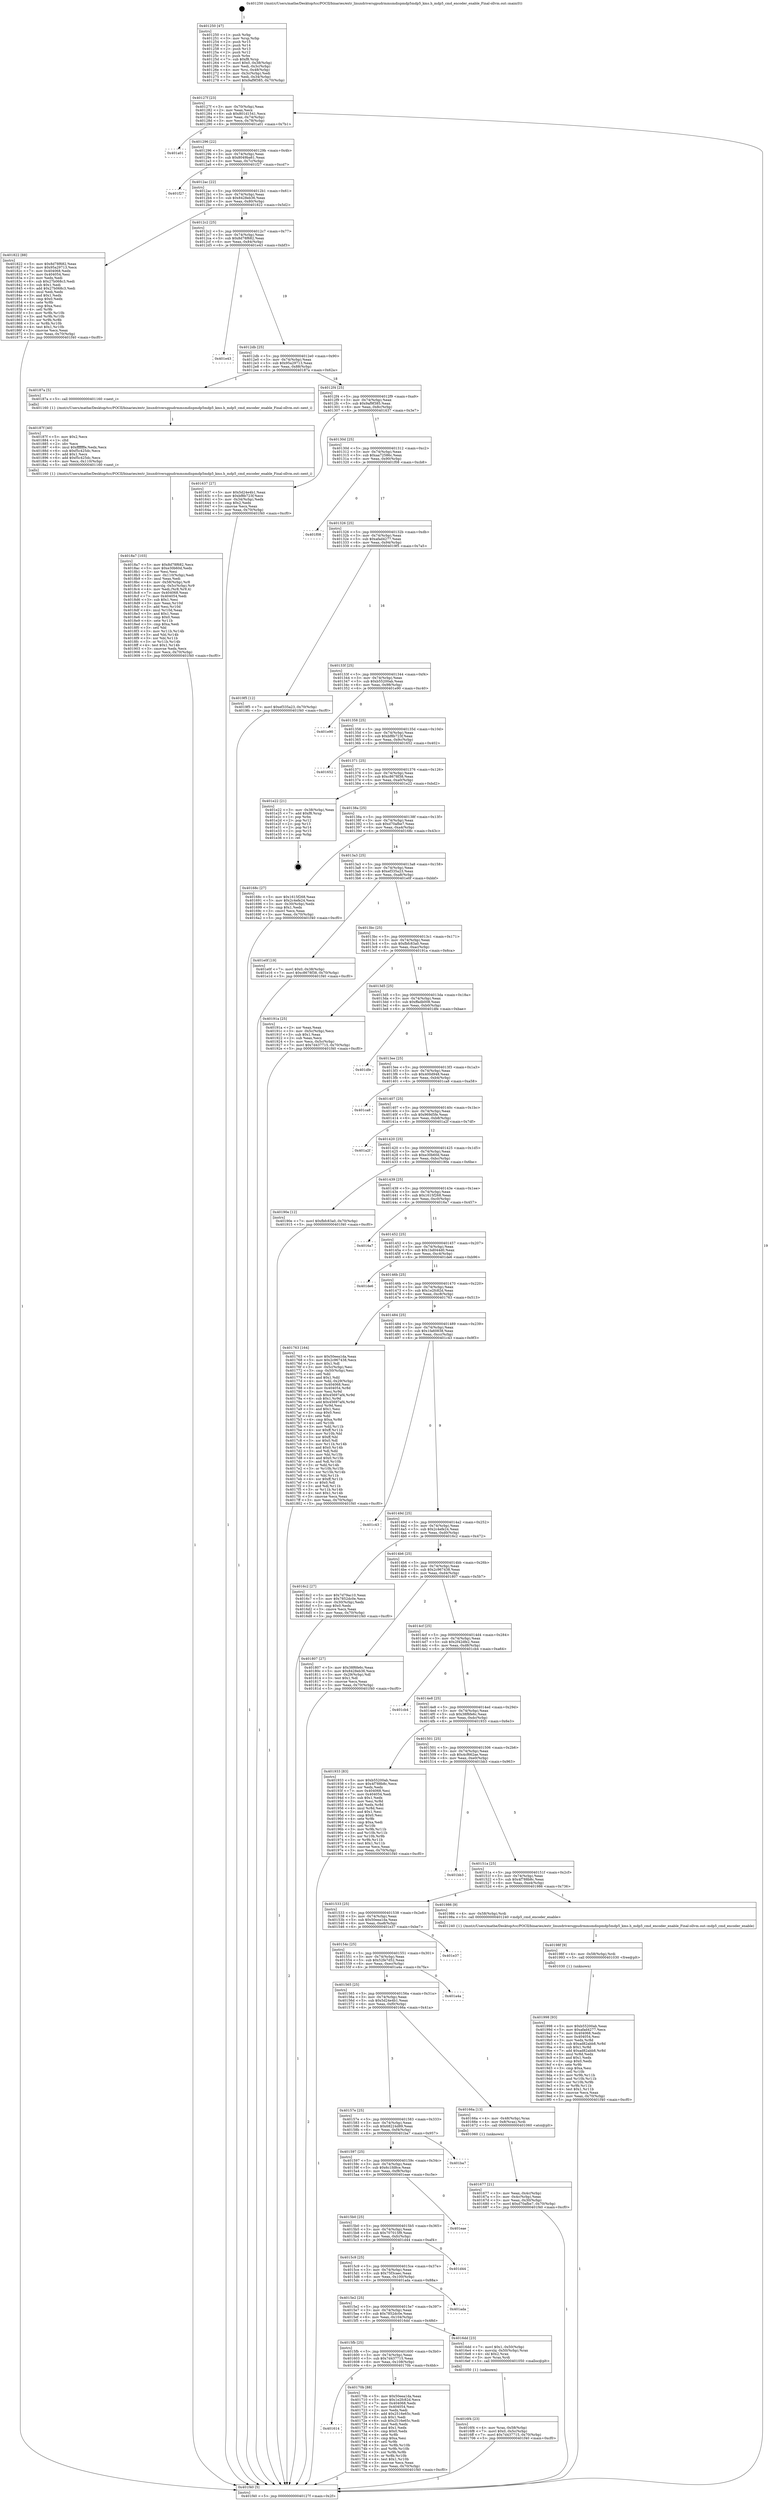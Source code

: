 digraph "0x401250" {
  label = "0x401250 (/mnt/c/Users/mathe/Desktop/tcc/POCII/binaries/extr_linuxdriversgpudrmmsmdispmdp5mdp5_kms.h_mdp5_cmd_encoder_enable_Final-ollvm.out::main(0))"
  labelloc = "t"
  node[shape=record]

  Entry [label="",width=0.3,height=0.3,shape=circle,fillcolor=black,style=filled]
  "0x40127f" [label="{
     0x40127f [23]\l
     | [instrs]\l
     &nbsp;&nbsp;0x40127f \<+3\>: mov -0x70(%rbp),%eax\l
     &nbsp;&nbsp;0x401282 \<+2\>: mov %eax,%ecx\l
     &nbsp;&nbsp;0x401284 \<+6\>: sub $0x801d1541,%ecx\l
     &nbsp;&nbsp;0x40128a \<+3\>: mov %eax,-0x74(%rbp)\l
     &nbsp;&nbsp;0x40128d \<+3\>: mov %ecx,-0x78(%rbp)\l
     &nbsp;&nbsp;0x401290 \<+6\>: je 0000000000401a01 \<main+0x7b1\>\l
  }"]
  "0x401a01" [label="{
     0x401a01\l
  }", style=dashed]
  "0x401296" [label="{
     0x401296 [22]\l
     | [instrs]\l
     &nbsp;&nbsp;0x401296 \<+5\>: jmp 000000000040129b \<main+0x4b\>\l
     &nbsp;&nbsp;0x40129b \<+3\>: mov -0x74(%rbp),%eax\l
     &nbsp;&nbsp;0x40129e \<+5\>: sub $0x8049ba61,%eax\l
     &nbsp;&nbsp;0x4012a3 \<+3\>: mov %eax,-0x7c(%rbp)\l
     &nbsp;&nbsp;0x4012a6 \<+6\>: je 0000000000401f27 \<main+0xcd7\>\l
  }"]
  Exit [label="",width=0.3,height=0.3,shape=circle,fillcolor=black,style=filled,peripheries=2]
  "0x401f27" [label="{
     0x401f27\l
  }", style=dashed]
  "0x4012ac" [label="{
     0x4012ac [22]\l
     | [instrs]\l
     &nbsp;&nbsp;0x4012ac \<+5\>: jmp 00000000004012b1 \<main+0x61\>\l
     &nbsp;&nbsp;0x4012b1 \<+3\>: mov -0x74(%rbp),%eax\l
     &nbsp;&nbsp;0x4012b4 \<+5\>: sub $0x8428eb36,%eax\l
     &nbsp;&nbsp;0x4012b9 \<+3\>: mov %eax,-0x80(%rbp)\l
     &nbsp;&nbsp;0x4012bc \<+6\>: je 0000000000401822 \<main+0x5d2\>\l
  }"]
  "0x401998" [label="{
     0x401998 [93]\l
     | [instrs]\l
     &nbsp;&nbsp;0x401998 \<+5\>: mov $0xb55200ab,%eax\l
     &nbsp;&nbsp;0x40199d \<+5\>: mov $0xafad4277,%ecx\l
     &nbsp;&nbsp;0x4019a2 \<+7\>: mov 0x404068,%edx\l
     &nbsp;&nbsp;0x4019a9 \<+7\>: mov 0x404054,%esi\l
     &nbsp;&nbsp;0x4019b0 \<+3\>: mov %edx,%r8d\l
     &nbsp;&nbsp;0x4019b3 \<+7\>: sub $0xad82abb8,%r8d\l
     &nbsp;&nbsp;0x4019ba \<+4\>: sub $0x1,%r8d\l
     &nbsp;&nbsp;0x4019be \<+7\>: add $0xad82abb8,%r8d\l
     &nbsp;&nbsp;0x4019c5 \<+4\>: imul %r8d,%edx\l
     &nbsp;&nbsp;0x4019c9 \<+3\>: and $0x1,%edx\l
     &nbsp;&nbsp;0x4019cc \<+3\>: cmp $0x0,%edx\l
     &nbsp;&nbsp;0x4019cf \<+4\>: sete %r9b\l
     &nbsp;&nbsp;0x4019d3 \<+3\>: cmp $0xa,%esi\l
     &nbsp;&nbsp;0x4019d6 \<+4\>: setl %r10b\l
     &nbsp;&nbsp;0x4019da \<+3\>: mov %r9b,%r11b\l
     &nbsp;&nbsp;0x4019dd \<+3\>: and %r10b,%r11b\l
     &nbsp;&nbsp;0x4019e0 \<+3\>: xor %r10b,%r9b\l
     &nbsp;&nbsp;0x4019e3 \<+3\>: or %r9b,%r11b\l
     &nbsp;&nbsp;0x4019e6 \<+4\>: test $0x1,%r11b\l
     &nbsp;&nbsp;0x4019ea \<+3\>: cmovne %ecx,%eax\l
     &nbsp;&nbsp;0x4019ed \<+3\>: mov %eax,-0x70(%rbp)\l
     &nbsp;&nbsp;0x4019f0 \<+5\>: jmp 0000000000401f40 \<main+0xcf0\>\l
  }"]
  "0x401822" [label="{
     0x401822 [88]\l
     | [instrs]\l
     &nbsp;&nbsp;0x401822 \<+5\>: mov $0x8d78f682,%eax\l
     &nbsp;&nbsp;0x401827 \<+5\>: mov $0x95a29713,%ecx\l
     &nbsp;&nbsp;0x40182c \<+7\>: mov 0x404068,%edx\l
     &nbsp;&nbsp;0x401833 \<+7\>: mov 0x404054,%esi\l
     &nbsp;&nbsp;0x40183a \<+2\>: mov %edx,%edi\l
     &nbsp;&nbsp;0x40183c \<+6\>: sub $0x27b068c3,%edi\l
     &nbsp;&nbsp;0x401842 \<+3\>: sub $0x1,%edi\l
     &nbsp;&nbsp;0x401845 \<+6\>: add $0x27b068c3,%edi\l
     &nbsp;&nbsp;0x40184b \<+3\>: imul %edi,%edx\l
     &nbsp;&nbsp;0x40184e \<+3\>: and $0x1,%edx\l
     &nbsp;&nbsp;0x401851 \<+3\>: cmp $0x0,%edx\l
     &nbsp;&nbsp;0x401854 \<+4\>: sete %r8b\l
     &nbsp;&nbsp;0x401858 \<+3\>: cmp $0xa,%esi\l
     &nbsp;&nbsp;0x40185b \<+4\>: setl %r9b\l
     &nbsp;&nbsp;0x40185f \<+3\>: mov %r8b,%r10b\l
     &nbsp;&nbsp;0x401862 \<+3\>: and %r9b,%r10b\l
     &nbsp;&nbsp;0x401865 \<+3\>: xor %r9b,%r8b\l
     &nbsp;&nbsp;0x401868 \<+3\>: or %r8b,%r10b\l
     &nbsp;&nbsp;0x40186b \<+4\>: test $0x1,%r10b\l
     &nbsp;&nbsp;0x40186f \<+3\>: cmovne %ecx,%eax\l
     &nbsp;&nbsp;0x401872 \<+3\>: mov %eax,-0x70(%rbp)\l
     &nbsp;&nbsp;0x401875 \<+5\>: jmp 0000000000401f40 \<main+0xcf0\>\l
  }"]
  "0x4012c2" [label="{
     0x4012c2 [25]\l
     | [instrs]\l
     &nbsp;&nbsp;0x4012c2 \<+5\>: jmp 00000000004012c7 \<main+0x77\>\l
     &nbsp;&nbsp;0x4012c7 \<+3\>: mov -0x74(%rbp),%eax\l
     &nbsp;&nbsp;0x4012ca \<+5\>: sub $0x8d78f682,%eax\l
     &nbsp;&nbsp;0x4012cf \<+6\>: mov %eax,-0x84(%rbp)\l
     &nbsp;&nbsp;0x4012d5 \<+6\>: je 0000000000401e43 \<main+0xbf3\>\l
  }"]
  "0x40198f" [label="{
     0x40198f [9]\l
     | [instrs]\l
     &nbsp;&nbsp;0x40198f \<+4\>: mov -0x58(%rbp),%rdi\l
     &nbsp;&nbsp;0x401993 \<+5\>: call 0000000000401030 \<free@plt\>\l
     | [calls]\l
     &nbsp;&nbsp;0x401030 \{1\} (unknown)\l
  }"]
  "0x401e43" [label="{
     0x401e43\l
  }", style=dashed]
  "0x4012db" [label="{
     0x4012db [25]\l
     | [instrs]\l
     &nbsp;&nbsp;0x4012db \<+5\>: jmp 00000000004012e0 \<main+0x90\>\l
     &nbsp;&nbsp;0x4012e0 \<+3\>: mov -0x74(%rbp),%eax\l
     &nbsp;&nbsp;0x4012e3 \<+5\>: sub $0x95a29713,%eax\l
     &nbsp;&nbsp;0x4012e8 \<+6\>: mov %eax,-0x88(%rbp)\l
     &nbsp;&nbsp;0x4012ee \<+6\>: je 000000000040187a \<main+0x62a\>\l
  }"]
  "0x4018a7" [label="{
     0x4018a7 [103]\l
     | [instrs]\l
     &nbsp;&nbsp;0x4018a7 \<+5\>: mov $0x8d78f682,%ecx\l
     &nbsp;&nbsp;0x4018ac \<+5\>: mov $0xe30b60d,%edx\l
     &nbsp;&nbsp;0x4018b1 \<+2\>: xor %esi,%esi\l
     &nbsp;&nbsp;0x4018b3 \<+6\>: mov -0x110(%rbp),%edi\l
     &nbsp;&nbsp;0x4018b9 \<+3\>: imul %eax,%edi\l
     &nbsp;&nbsp;0x4018bc \<+4\>: mov -0x58(%rbp),%r8\l
     &nbsp;&nbsp;0x4018c0 \<+4\>: movslq -0x5c(%rbp),%r9\l
     &nbsp;&nbsp;0x4018c4 \<+4\>: mov %edi,(%r8,%r9,4)\l
     &nbsp;&nbsp;0x4018c8 \<+7\>: mov 0x404068,%eax\l
     &nbsp;&nbsp;0x4018cf \<+7\>: mov 0x404054,%edi\l
     &nbsp;&nbsp;0x4018d6 \<+3\>: sub $0x1,%esi\l
     &nbsp;&nbsp;0x4018d9 \<+3\>: mov %eax,%r10d\l
     &nbsp;&nbsp;0x4018dc \<+3\>: add %esi,%r10d\l
     &nbsp;&nbsp;0x4018df \<+4\>: imul %r10d,%eax\l
     &nbsp;&nbsp;0x4018e3 \<+3\>: and $0x1,%eax\l
     &nbsp;&nbsp;0x4018e6 \<+3\>: cmp $0x0,%eax\l
     &nbsp;&nbsp;0x4018e9 \<+4\>: sete %r11b\l
     &nbsp;&nbsp;0x4018ed \<+3\>: cmp $0xa,%edi\l
     &nbsp;&nbsp;0x4018f0 \<+3\>: setl %bl\l
     &nbsp;&nbsp;0x4018f3 \<+3\>: mov %r11b,%r14b\l
     &nbsp;&nbsp;0x4018f6 \<+3\>: and %bl,%r14b\l
     &nbsp;&nbsp;0x4018f9 \<+3\>: xor %bl,%r11b\l
     &nbsp;&nbsp;0x4018fc \<+3\>: or %r11b,%r14b\l
     &nbsp;&nbsp;0x4018ff \<+4\>: test $0x1,%r14b\l
     &nbsp;&nbsp;0x401903 \<+3\>: cmovne %edx,%ecx\l
     &nbsp;&nbsp;0x401906 \<+3\>: mov %ecx,-0x70(%rbp)\l
     &nbsp;&nbsp;0x401909 \<+5\>: jmp 0000000000401f40 \<main+0xcf0\>\l
  }"]
  "0x40187a" [label="{
     0x40187a [5]\l
     | [instrs]\l
     &nbsp;&nbsp;0x40187a \<+5\>: call 0000000000401160 \<next_i\>\l
     | [calls]\l
     &nbsp;&nbsp;0x401160 \{1\} (/mnt/c/Users/mathe/Desktop/tcc/POCII/binaries/extr_linuxdriversgpudrmmsmdispmdp5mdp5_kms.h_mdp5_cmd_encoder_enable_Final-ollvm.out::next_i)\l
  }"]
  "0x4012f4" [label="{
     0x4012f4 [25]\l
     | [instrs]\l
     &nbsp;&nbsp;0x4012f4 \<+5\>: jmp 00000000004012f9 \<main+0xa9\>\l
     &nbsp;&nbsp;0x4012f9 \<+3\>: mov -0x74(%rbp),%eax\l
     &nbsp;&nbsp;0x4012fc \<+5\>: sub $0x9af9f385,%eax\l
     &nbsp;&nbsp;0x401301 \<+6\>: mov %eax,-0x8c(%rbp)\l
     &nbsp;&nbsp;0x401307 \<+6\>: je 0000000000401637 \<main+0x3e7\>\l
  }"]
  "0x40187f" [label="{
     0x40187f [40]\l
     | [instrs]\l
     &nbsp;&nbsp;0x40187f \<+5\>: mov $0x2,%ecx\l
     &nbsp;&nbsp;0x401884 \<+1\>: cltd\l
     &nbsp;&nbsp;0x401885 \<+2\>: idiv %ecx\l
     &nbsp;&nbsp;0x401887 \<+6\>: imul $0xfffffffe,%edx,%ecx\l
     &nbsp;&nbsp;0x40188d \<+6\>: sub $0xf5c425dc,%ecx\l
     &nbsp;&nbsp;0x401893 \<+3\>: add $0x1,%ecx\l
     &nbsp;&nbsp;0x401896 \<+6\>: add $0xf5c425dc,%ecx\l
     &nbsp;&nbsp;0x40189c \<+6\>: mov %ecx,-0x110(%rbp)\l
     &nbsp;&nbsp;0x4018a2 \<+5\>: call 0000000000401160 \<next_i\>\l
     | [calls]\l
     &nbsp;&nbsp;0x401160 \{1\} (/mnt/c/Users/mathe/Desktop/tcc/POCII/binaries/extr_linuxdriversgpudrmmsmdispmdp5mdp5_kms.h_mdp5_cmd_encoder_enable_Final-ollvm.out::next_i)\l
  }"]
  "0x401637" [label="{
     0x401637 [27]\l
     | [instrs]\l
     &nbsp;&nbsp;0x401637 \<+5\>: mov $0x5d24e4b1,%eax\l
     &nbsp;&nbsp;0x40163c \<+5\>: mov $0xbf8b723f,%ecx\l
     &nbsp;&nbsp;0x401641 \<+3\>: mov -0x34(%rbp),%edx\l
     &nbsp;&nbsp;0x401644 \<+3\>: cmp $0x2,%edx\l
     &nbsp;&nbsp;0x401647 \<+3\>: cmovne %ecx,%eax\l
     &nbsp;&nbsp;0x40164a \<+3\>: mov %eax,-0x70(%rbp)\l
     &nbsp;&nbsp;0x40164d \<+5\>: jmp 0000000000401f40 \<main+0xcf0\>\l
  }"]
  "0x40130d" [label="{
     0x40130d [25]\l
     | [instrs]\l
     &nbsp;&nbsp;0x40130d \<+5\>: jmp 0000000000401312 \<main+0xc2\>\l
     &nbsp;&nbsp;0x401312 \<+3\>: mov -0x74(%rbp),%eax\l
     &nbsp;&nbsp;0x401315 \<+5\>: sub $0xaa72586c,%eax\l
     &nbsp;&nbsp;0x40131a \<+6\>: mov %eax,-0x90(%rbp)\l
     &nbsp;&nbsp;0x401320 \<+6\>: je 0000000000401f08 \<main+0xcb8\>\l
  }"]
  "0x401f40" [label="{
     0x401f40 [5]\l
     | [instrs]\l
     &nbsp;&nbsp;0x401f40 \<+5\>: jmp 000000000040127f \<main+0x2f\>\l
  }"]
  "0x401250" [label="{
     0x401250 [47]\l
     | [instrs]\l
     &nbsp;&nbsp;0x401250 \<+1\>: push %rbp\l
     &nbsp;&nbsp;0x401251 \<+3\>: mov %rsp,%rbp\l
     &nbsp;&nbsp;0x401254 \<+2\>: push %r15\l
     &nbsp;&nbsp;0x401256 \<+2\>: push %r14\l
     &nbsp;&nbsp;0x401258 \<+2\>: push %r13\l
     &nbsp;&nbsp;0x40125a \<+2\>: push %r12\l
     &nbsp;&nbsp;0x40125c \<+1\>: push %rbx\l
     &nbsp;&nbsp;0x40125d \<+7\>: sub $0xf8,%rsp\l
     &nbsp;&nbsp;0x401264 \<+7\>: movl $0x0,-0x38(%rbp)\l
     &nbsp;&nbsp;0x40126b \<+3\>: mov %edi,-0x3c(%rbp)\l
     &nbsp;&nbsp;0x40126e \<+4\>: mov %rsi,-0x48(%rbp)\l
     &nbsp;&nbsp;0x401272 \<+3\>: mov -0x3c(%rbp),%edi\l
     &nbsp;&nbsp;0x401275 \<+3\>: mov %edi,-0x34(%rbp)\l
     &nbsp;&nbsp;0x401278 \<+7\>: movl $0x9af9f385,-0x70(%rbp)\l
  }"]
  "0x401614" [label="{
     0x401614\l
  }", style=dashed]
  "0x401f08" [label="{
     0x401f08\l
  }", style=dashed]
  "0x401326" [label="{
     0x401326 [25]\l
     | [instrs]\l
     &nbsp;&nbsp;0x401326 \<+5\>: jmp 000000000040132b \<main+0xdb\>\l
     &nbsp;&nbsp;0x40132b \<+3\>: mov -0x74(%rbp),%eax\l
     &nbsp;&nbsp;0x40132e \<+5\>: sub $0xafad4277,%eax\l
     &nbsp;&nbsp;0x401333 \<+6\>: mov %eax,-0x94(%rbp)\l
     &nbsp;&nbsp;0x401339 \<+6\>: je 00000000004019f5 \<main+0x7a5\>\l
  }"]
  "0x40170b" [label="{
     0x40170b [88]\l
     | [instrs]\l
     &nbsp;&nbsp;0x40170b \<+5\>: mov $0x50eea1da,%eax\l
     &nbsp;&nbsp;0x401710 \<+5\>: mov $0x1e2fc82d,%ecx\l
     &nbsp;&nbsp;0x401715 \<+7\>: mov 0x404068,%edx\l
     &nbsp;&nbsp;0x40171c \<+7\>: mov 0x404054,%esi\l
     &nbsp;&nbsp;0x401723 \<+2\>: mov %edx,%edi\l
     &nbsp;&nbsp;0x401725 \<+6\>: add $0x2516e65c,%edi\l
     &nbsp;&nbsp;0x40172b \<+3\>: sub $0x1,%edi\l
     &nbsp;&nbsp;0x40172e \<+6\>: sub $0x2516e65c,%edi\l
     &nbsp;&nbsp;0x401734 \<+3\>: imul %edi,%edx\l
     &nbsp;&nbsp;0x401737 \<+3\>: and $0x1,%edx\l
     &nbsp;&nbsp;0x40173a \<+3\>: cmp $0x0,%edx\l
     &nbsp;&nbsp;0x40173d \<+4\>: sete %r8b\l
     &nbsp;&nbsp;0x401741 \<+3\>: cmp $0xa,%esi\l
     &nbsp;&nbsp;0x401744 \<+4\>: setl %r9b\l
     &nbsp;&nbsp;0x401748 \<+3\>: mov %r8b,%r10b\l
     &nbsp;&nbsp;0x40174b \<+3\>: and %r9b,%r10b\l
     &nbsp;&nbsp;0x40174e \<+3\>: xor %r9b,%r8b\l
     &nbsp;&nbsp;0x401751 \<+3\>: or %r8b,%r10b\l
     &nbsp;&nbsp;0x401754 \<+4\>: test $0x1,%r10b\l
     &nbsp;&nbsp;0x401758 \<+3\>: cmovne %ecx,%eax\l
     &nbsp;&nbsp;0x40175b \<+3\>: mov %eax,-0x70(%rbp)\l
     &nbsp;&nbsp;0x40175e \<+5\>: jmp 0000000000401f40 \<main+0xcf0\>\l
  }"]
  "0x4019f5" [label="{
     0x4019f5 [12]\l
     | [instrs]\l
     &nbsp;&nbsp;0x4019f5 \<+7\>: movl $0xef335a23,-0x70(%rbp)\l
     &nbsp;&nbsp;0x4019fc \<+5\>: jmp 0000000000401f40 \<main+0xcf0\>\l
  }"]
  "0x40133f" [label="{
     0x40133f [25]\l
     | [instrs]\l
     &nbsp;&nbsp;0x40133f \<+5\>: jmp 0000000000401344 \<main+0xf4\>\l
     &nbsp;&nbsp;0x401344 \<+3\>: mov -0x74(%rbp),%eax\l
     &nbsp;&nbsp;0x401347 \<+5\>: sub $0xb55200ab,%eax\l
     &nbsp;&nbsp;0x40134c \<+6\>: mov %eax,-0x98(%rbp)\l
     &nbsp;&nbsp;0x401352 \<+6\>: je 0000000000401e90 \<main+0xc40\>\l
  }"]
  "0x4016f4" [label="{
     0x4016f4 [23]\l
     | [instrs]\l
     &nbsp;&nbsp;0x4016f4 \<+4\>: mov %rax,-0x58(%rbp)\l
     &nbsp;&nbsp;0x4016f8 \<+7\>: movl $0x0,-0x5c(%rbp)\l
     &nbsp;&nbsp;0x4016ff \<+7\>: movl $0x7d437715,-0x70(%rbp)\l
     &nbsp;&nbsp;0x401706 \<+5\>: jmp 0000000000401f40 \<main+0xcf0\>\l
  }"]
  "0x401e90" [label="{
     0x401e90\l
  }", style=dashed]
  "0x401358" [label="{
     0x401358 [25]\l
     | [instrs]\l
     &nbsp;&nbsp;0x401358 \<+5\>: jmp 000000000040135d \<main+0x10d\>\l
     &nbsp;&nbsp;0x40135d \<+3\>: mov -0x74(%rbp),%eax\l
     &nbsp;&nbsp;0x401360 \<+5\>: sub $0xbf8b723f,%eax\l
     &nbsp;&nbsp;0x401365 \<+6\>: mov %eax,-0x9c(%rbp)\l
     &nbsp;&nbsp;0x40136b \<+6\>: je 0000000000401652 \<main+0x402\>\l
  }"]
  "0x4015fb" [label="{
     0x4015fb [25]\l
     | [instrs]\l
     &nbsp;&nbsp;0x4015fb \<+5\>: jmp 0000000000401600 \<main+0x3b0\>\l
     &nbsp;&nbsp;0x401600 \<+3\>: mov -0x74(%rbp),%eax\l
     &nbsp;&nbsp;0x401603 \<+5\>: sub $0x7d437715,%eax\l
     &nbsp;&nbsp;0x401608 \<+6\>: mov %eax,-0x108(%rbp)\l
     &nbsp;&nbsp;0x40160e \<+6\>: je 000000000040170b \<main+0x4bb\>\l
  }"]
  "0x401652" [label="{
     0x401652\l
  }", style=dashed]
  "0x401371" [label="{
     0x401371 [25]\l
     | [instrs]\l
     &nbsp;&nbsp;0x401371 \<+5\>: jmp 0000000000401376 \<main+0x126\>\l
     &nbsp;&nbsp;0x401376 \<+3\>: mov -0x74(%rbp),%eax\l
     &nbsp;&nbsp;0x401379 \<+5\>: sub $0xc8678f38,%eax\l
     &nbsp;&nbsp;0x40137e \<+6\>: mov %eax,-0xa0(%rbp)\l
     &nbsp;&nbsp;0x401384 \<+6\>: je 0000000000401e22 \<main+0xbd2\>\l
  }"]
  "0x4016dd" [label="{
     0x4016dd [23]\l
     | [instrs]\l
     &nbsp;&nbsp;0x4016dd \<+7\>: movl $0x1,-0x50(%rbp)\l
     &nbsp;&nbsp;0x4016e4 \<+4\>: movslq -0x50(%rbp),%rax\l
     &nbsp;&nbsp;0x4016e8 \<+4\>: shl $0x2,%rax\l
     &nbsp;&nbsp;0x4016ec \<+3\>: mov %rax,%rdi\l
     &nbsp;&nbsp;0x4016ef \<+5\>: call 0000000000401050 \<malloc@plt\>\l
     | [calls]\l
     &nbsp;&nbsp;0x401050 \{1\} (unknown)\l
  }"]
  "0x401e22" [label="{
     0x401e22 [21]\l
     | [instrs]\l
     &nbsp;&nbsp;0x401e22 \<+3\>: mov -0x38(%rbp),%eax\l
     &nbsp;&nbsp;0x401e25 \<+7\>: add $0xf8,%rsp\l
     &nbsp;&nbsp;0x401e2c \<+1\>: pop %rbx\l
     &nbsp;&nbsp;0x401e2d \<+2\>: pop %r12\l
     &nbsp;&nbsp;0x401e2f \<+2\>: pop %r13\l
     &nbsp;&nbsp;0x401e31 \<+2\>: pop %r14\l
     &nbsp;&nbsp;0x401e33 \<+2\>: pop %r15\l
     &nbsp;&nbsp;0x401e35 \<+1\>: pop %rbp\l
     &nbsp;&nbsp;0x401e36 \<+1\>: ret\l
  }"]
  "0x40138a" [label="{
     0x40138a [25]\l
     | [instrs]\l
     &nbsp;&nbsp;0x40138a \<+5\>: jmp 000000000040138f \<main+0x13f\>\l
     &nbsp;&nbsp;0x40138f \<+3\>: mov -0x74(%rbp),%eax\l
     &nbsp;&nbsp;0x401392 \<+5\>: sub $0xd70afbe7,%eax\l
     &nbsp;&nbsp;0x401397 \<+6\>: mov %eax,-0xa4(%rbp)\l
     &nbsp;&nbsp;0x40139d \<+6\>: je 000000000040168c \<main+0x43c\>\l
  }"]
  "0x4015e2" [label="{
     0x4015e2 [25]\l
     | [instrs]\l
     &nbsp;&nbsp;0x4015e2 \<+5\>: jmp 00000000004015e7 \<main+0x397\>\l
     &nbsp;&nbsp;0x4015e7 \<+3\>: mov -0x74(%rbp),%eax\l
     &nbsp;&nbsp;0x4015ea \<+5\>: sub $0x7852dc0e,%eax\l
     &nbsp;&nbsp;0x4015ef \<+6\>: mov %eax,-0x104(%rbp)\l
     &nbsp;&nbsp;0x4015f5 \<+6\>: je 00000000004016dd \<main+0x48d\>\l
  }"]
  "0x40168c" [label="{
     0x40168c [27]\l
     | [instrs]\l
     &nbsp;&nbsp;0x40168c \<+5\>: mov $0x1615f268,%eax\l
     &nbsp;&nbsp;0x401691 \<+5\>: mov $0x2c4efe24,%ecx\l
     &nbsp;&nbsp;0x401696 \<+3\>: mov -0x30(%rbp),%edx\l
     &nbsp;&nbsp;0x401699 \<+3\>: cmp $0x1,%edx\l
     &nbsp;&nbsp;0x40169c \<+3\>: cmovl %ecx,%eax\l
     &nbsp;&nbsp;0x40169f \<+3\>: mov %eax,-0x70(%rbp)\l
     &nbsp;&nbsp;0x4016a2 \<+5\>: jmp 0000000000401f40 \<main+0xcf0\>\l
  }"]
  "0x4013a3" [label="{
     0x4013a3 [25]\l
     | [instrs]\l
     &nbsp;&nbsp;0x4013a3 \<+5\>: jmp 00000000004013a8 \<main+0x158\>\l
     &nbsp;&nbsp;0x4013a8 \<+3\>: mov -0x74(%rbp),%eax\l
     &nbsp;&nbsp;0x4013ab \<+5\>: sub $0xef335a23,%eax\l
     &nbsp;&nbsp;0x4013b0 \<+6\>: mov %eax,-0xa8(%rbp)\l
     &nbsp;&nbsp;0x4013b6 \<+6\>: je 0000000000401e0f \<main+0xbbf\>\l
  }"]
  "0x401ada" [label="{
     0x401ada\l
  }", style=dashed]
  "0x401e0f" [label="{
     0x401e0f [19]\l
     | [instrs]\l
     &nbsp;&nbsp;0x401e0f \<+7\>: movl $0x0,-0x38(%rbp)\l
     &nbsp;&nbsp;0x401e16 \<+7\>: movl $0xc8678f38,-0x70(%rbp)\l
     &nbsp;&nbsp;0x401e1d \<+5\>: jmp 0000000000401f40 \<main+0xcf0\>\l
  }"]
  "0x4013bc" [label="{
     0x4013bc [25]\l
     | [instrs]\l
     &nbsp;&nbsp;0x4013bc \<+5\>: jmp 00000000004013c1 \<main+0x171\>\l
     &nbsp;&nbsp;0x4013c1 \<+3\>: mov -0x74(%rbp),%eax\l
     &nbsp;&nbsp;0x4013c4 \<+5\>: sub $0xfbfc83a0,%eax\l
     &nbsp;&nbsp;0x4013c9 \<+6\>: mov %eax,-0xac(%rbp)\l
     &nbsp;&nbsp;0x4013cf \<+6\>: je 000000000040191a \<main+0x6ca\>\l
  }"]
  "0x4015c9" [label="{
     0x4015c9 [25]\l
     | [instrs]\l
     &nbsp;&nbsp;0x4015c9 \<+5\>: jmp 00000000004015ce \<main+0x37e\>\l
     &nbsp;&nbsp;0x4015ce \<+3\>: mov -0x74(%rbp),%eax\l
     &nbsp;&nbsp;0x4015d1 \<+5\>: sub $0x75f3caec,%eax\l
     &nbsp;&nbsp;0x4015d6 \<+6\>: mov %eax,-0x100(%rbp)\l
     &nbsp;&nbsp;0x4015dc \<+6\>: je 0000000000401ada \<main+0x88a\>\l
  }"]
  "0x40191a" [label="{
     0x40191a [25]\l
     | [instrs]\l
     &nbsp;&nbsp;0x40191a \<+2\>: xor %eax,%eax\l
     &nbsp;&nbsp;0x40191c \<+3\>: mov -0x5c(%rbp),%ecx\l
     &nbsp;&nbsp;0x40191f \<+3\>: sub $0x1,%eax\l
     &nbsp;&nbsp;0x401922 \<+2\>: sub %eax,%ecx\l
     &nbsp;&nbsp;0x401924 \<+3\>: mov %ecx,-0x5c(%rbp)\l
     &nbsp;&nbsp;0x401927 \<+7\>: movl $0x7d437715,-0x70(%rbp)\l
     &nbsp;&nbsp;0x40192e \<+5\>: jmp 0000000000401f40 \<main+0xcf0\>\l
  }"]
  "0x4013d5" [label="{
     0x4013d5 [25]\l
     | [instrs]\l
     &nbsp;&nbsp;0x4013d5 \<+5\>: jmp 00000000004013da \<main+0x18a\>\l
     &nbsp;&nbsp;0x4013da \<+3\>: mov -0x74(%rbp),%eax\l
     &nbsp;&nbsp;0x4013dd \<+5\>: sub $0xffadb008,%eax\l
     &nbsp;&nbsp;0x4013e2 \<+6\>: mov %eax,-0xb0(%rbp)\l
     &nbsp;&nbsp;0x4013e8 \<+6\>: je 0000000000401dfe \<main+0xbae\>\l
  }"]
  "0x401d44" [label="{
     0x401d44\l
  }", style=dashed]
  "0x401dfe" [label="{
     0x401dfe\l
  }", style=dashed]
  "0x4013ee" [label="{
     0x4013ee [25]\l
     | [instrs]\l
     &nbsp;&nbsp;0x4013ee \<+5\>: jmp 00000000004013f3 \<main+0x1a3\>\l
     &nbsp;&nbsp;0x4013f3 \<+3\>: mov -0x74(%rbp),%eax\l
     &nbsp;&nbsp;0x4013f6 \<+5\>: sub $0x400d948,%eax\l
     &nbsp;&nbsp;0x4013fb \<+6\>: mov %eax,-0xb4(%rbp)\l
     &nbsp;&nbsp;0x401401 \<+6\>: je 0000000000401ca8 \<main+0xa58\>\l
  }"]
  "0x4015b0" [label="{
     0x4015b0 [25]\l
     | [instrs]\l
     &nbsp;&nbsp;0x4015b0 \<+5\>: jmp 00000000004015b5 \<main+0x365\>\l
     &nbsp;&nbsp;0x4015b5 \<+3\>: mov -0x74(%rbp),%eax\l
     &nbsp;&nbsp;0x4015b8 \<+5\>: sub $0x707015f9,%eax\l
     &nbsp;&nbsp;0x4015bd \<+6\>: mov %eax,-0xfc(%rbp)\l
     &nbsp;&nbsp;0x4015c3 \<+6\>: je 0000000000401d44 \<main+0xaf4\>\l
  }"]
  "0x401ca8" [label="{
     0x401ca8\l
  }", style=dashed]
  "0x401407" [label="{
     0x401407 [25]\l
     | [instrs]\l
     &nbsp;&nbsp;0x401407 \<+5\>: jmp 000000000040140c \<main+0x1bc\>\l
     &nbsp;&nbsp;0x40140c \<+3\>: mov -0x74(%rbp),%eax\l
     &nbsp;&nbsp;0x40140f \<+5\>: sub $0x969d5fe,%eax\l
     &nbsp;&nbsp;0x401414 \<+6\>: mov %eax,-0xb8(%rbp)\l
     &nbsp;&nbsp;0x40141a \<+6\>: je 0000000000401a2f \<main+0x7df\>\l
  }"]
  "0x401eae" [label="{
     0x401eae\l
  }", style=dashed]
  "0x401a2f" [label="{
     0x401a2f\l
  }", style=dashed]
  "0x401420" [label="{
     0x401420 [25]\l
     | [instrs]\l
     &nbsp;&nbsp;0x401420 \<+5\>: jmp 0000000000401425 \<main+0x1d5\>\l
     &nbsp;&nbsp;0x401425 \<+3\>: mov -0x74(%rbp),%eax\l
     &nbsp;&nbsp;0x401428 \<+5\>: sub $0xe30b60d,%eax\l
     &nbsp;&nbsp;0x40142d \<+6\>: mov %eax,-0xbc(%rbp)\l
     &nbsp;&nbsp;0x401433 \<+6\>: je 000000000040190e \<main+0x6be\>\l
  }"]
  "0x401597" [label="{
     0x401597 [25]\l
     | [instrs]\l
     &nbsp;&nbsp;0x401597 \<+5\>: jmp 000000000040159c \<main+0x34c\>\l
     &nbsp;&nbsp;0x40159c \<+3\>: mov -0x74(%rbp),%eax\l
     &nbsp;&nbsp;0x40159f \<+5\>: sub $0x6c1fd8ce,%eax\l
     &nbsp;&nbsp;0x4015a4 \<+6\>: mov %eax,-0xf8(%rbp)\l
     &nbsp;&nbsp;0x4015aa \<+6\>: je 0000000000401eae \<main+0xc5e\>\l
  }"]
  "0x40190e" [label="{
     0x40190e [12]\l
     | [instrs]\l
     &nbsp;&nbsp;0x40190e \<+7\>: movl $0xfbfc83a0,-0x70(%rbp)\l
     &nbsp;&nbsp;0x401915 \<+5\>: jmp 0000000000401f40 \<main+0xcf0\>\l
  }"]
  "0x401439" [label="{
     0x401439 [25]\l
     | [instrs]\l
     &nbsp;&nbsp;0x401439 \<+5\>: jmp 000000000040143e \<main+0x1ee\>\l
     &nbsp;&nbsp;0x40143e \<+3\>: mov -0x74(%rbp),%eax\l
     &nbsp;&nbsp;0x401441 \<+5\>: sub $0x1615f268,%eax\l
     &nbsp;&nbsp;0x401446 \<+6\>: mov %eax,-0xc0(%rbp)\l
     &nbsp;&nbsp;0x40144c \<+6\>: je 00000000004016a7 \<main+0x457\>\l
  }"]
  "0x401ba7" [label="{
     0x401ba7\l
  }", style=dashed]
  "0x4016a7" [label="{
     0x4016a7\l
  }", style=dashed]
  "0x401452" [label="{
     0x401452 [25]\l
     | [instrs]\l
     &nbsp;&nbsp;0x401452 \<+5\>: jmp 0000000000401457 \<main+0x207\>\l
     &nbsp;&nbsp;0x401457 \<+3\>: mov -0x74(%rbp),%eax\l
     &nbsp;&nbsp;0x40145a \<+5\>: sub $0x1bd044d0,%eax\l
     &nbsp;&nbsp;0x40145f \<+6\>: mov %eax,-0xc4(%rbp)\l
     &nbsp;&nbsp;0x401465 \<+6\>: je 0000000000401de6 \<main+0xb96\>\l
  }"]
  "0x401677" [label="{
     0x401677 [21]\l
     | [instrs]\l
     &nbsp;&nbsp;0x401677 \<+3\>: mov %eax,-0x4c(%rbp)\l
     &nbsp;&nbsp;0x40167a \<+3\>: mov -0x4c(%rbp),%eax\l
     &nbsp;&nbsp;0x40167d \<+3\>: mov %eax,-0x30(%rbp)\l
     &nbsp;&nbsp;0x401680 \<+7\>: movl $0xd70afbe7,-0x70(%rbp)\l
     &nbsp;&nbsp;0x401687 \<+5\>: jmp 0000000000401f40 \<main+0xcf0\>\l
  }"]
  "0x401de6" [label="{
     0x401de6\l
  }", style=dashed]
  "0x40146b" [label="{
     0x40146b [25]\l
     | [instrs]\l
     &nbsp;&nbsp;0x40146b \<+5\>: jmp 0000000000401470 \<main+0x220\>\l
     &nbsp;&nbsp;0x401470 \<+3\>: mov -0x74(%rbp),%eax\l
     &nbsp;&nbsp;0x401473 \<+5\>: sub $0x1e2fc82d,%eax\l
     &nbsp;&nbsp;0x401478 \<+6\>: mov %eax,-0xc8(%rbp)\l
     &nbsp;&nbsp;0x40147e \<+6\>: je 0000000000401763 \<main+0x513\>\l
  }"]
  "0x40157e" [label="{
     0x40157e [25]\l
     | [instrs]\l
     &nbsp;&nbsp;0x40157e \<+5\>: jmp 0000000000401583 \<main+0x333\>\l
     &nbsp;&nbsp;0x401583 \<+3\>: mov -0x74(%rbp),%eax\l
     &nbsp;&nbsp;0x401586 \<+5\>: sub $0x68224d89,%eax\l
     &nbsp;&nbsp;0x40158b \<+6\>: mov %eax,-0xf4(%rbp)\l
     &nbsp;&nbsp;0x401591 \<+6\>: je 0000000000401ba7 \<main+0x957\>\l
  }"]
  "0x401763" [label="{
     0x401763 [164]\l
     | [instrs]\l
     &nbsp;&nbsp;0x401763 \<+5\>: mov $0x50eea1da,%eax\l
     &nbsp;&nbsp;0x401768 \<+5\>: mov $0x2c967438,%ecx\l
     &nbsp;&nbsp;0x40176d \<+2\>: mov $0x1,%dl\l
     &nbsp;&nbsp;0x40176f \<+3\>: mov -0x5c(%rbp),%esi\l
     &nbsp;&nbsp;0x401772 \<+3\>: cmp -0x50(%rbp),%esi\l
     &nbsp;&nbsp;0x401775 \<+4\>: setl %dil\l
     &nbsp;&nbsp;0x401779 \<+4\>: and $0x1,%dil\l
     &nbsp;&nbsp;0x40177d \<+4\>: mov %dil,-0x29(%rbp)\l
     &nbsp;&nbsp;0x401781 \<+7\>: mov 0x404068,%esi\l
     &nbsp;&nbsp;0x401788 \<+8\>: mov 0x404054,%r8d\l
     &nbsp;&nbsp;0x401790 \<+3\>: mov %esi,%r9d\l
     &nbsp;&nbsp;0x401793 \<+7\>: sub $0x45697af4,%r9d\l
     &nbsp;&nbsp;0x40179a \<+4\>: sub $0x1,%r9d\l
     &nbsp;&nbsp;0x40179e \<+7\>: add $0x45697af4,%r9d\l
     &nbsp;&nbsp;0x4017a5 \<+4\>: imul %r9d,%esi\l
     &nbsp;&nbsp;0x4017a9 \<+3\>: and $0x1,%esi\l
     &nbsp;&nbsp;0x4017ac \<+3\>: cmp $0x0,%esi\l
     &nbsp;&nbsp;0x4017af \<+4\>: sete %dil\l
     &nbsp;&nbsp;0x4017b3 \<+4\>: cmp $0xa,%r8d\l
     &nbsp;&nbsp;0x4017b7 \<+4\>: setl %r10b\l
     &nbsp;&nbsp;0x4017bb \<+3\>: mov %dil,%r11b\l
     &nbsp;&nbsp;0x4017be \<+4\>: xor $0xff,%r11b\l
     &nbsp;&nbsp;0x4017c2 \<+3\>: mov %r10b,%bl\l
     &nbsp;&nbsp;0x4017c5 \<+3\>: xor $0xff,%bl\l
     &nbsp;&nbsp;0x4017c8 \<+3\>: xor $0x0,%dl\l
     &nbsp;&nbsp;0x4017cb \<+3\>: mov %r11b,%r14b\l
     &nbsp;&nbsp;0x4017ce \<+4\>: and $0x0,%r14b\l
     &nbsp;&nbsp;0x4017d2 \<+3\>: and %dl,%dil\l
     &nbsp;&nbsp;0x4017d5 \<+3\>: mov %bl,%r15b\l
     &nbsp;&nbsp;0x4017d8 \<+4\>: and $0x0,%r15b\l
     &nbsp;&nbsp;0x4017dc \<+3\>: and %dl,%r10b\l
     &nbsp;&nbsp;0x4017df \<+3\>: or %dil,%r14b\l
     &nbsp;&nbsp;0x4017e2 \<+3\>: or %r10b,%r15b\l
     &nbsp;&nbsp;0x4017e5 \<+3\>: xor %r15b,%r14b\l
     &nbsp;&nbsp;0x4017e8 \<+3\>: or %bl,%r11b\l
     &nbsp;&nbsp;0x4017eb \<+4\>: xor $0xff,%r11b\l
     &nbsp;&nbsp;0x4017ef \<+3\>: or $0x0,%dl\l
     &nbsp;&nbsp;0x4017f2 \<+3\>: and %dl,%r11b\l
     &nbsp;&nbsp;0x4017f5 \<+3\>: or %r11b,%r14b\l
     &nbsp;&nbsp;0x4017f8 \<+4\>: test $0x1,%r14b\l
     &nbsp;&nbsp;0x4017fc \<+3\>: cmovne %ecx,%eax\l
     &nbsp;&nbsp;0x4017ff \<+3\>: mov %eax,-0x70(%rbp)\l
     &nbsp;&nbsp;0x401802 \<+5\>: jmp 0000000000401f40 \<main+0xcf0\>\l
  }"]
  "0x401484" [label="{
     0x401484 [25]\l
     | [instrs]\l
     &nbsp;&nbsp;0x401484 \<+5\>: jmp 0000000000401489 \<main+0x239\>\l
     &nbsp;&nbsp;0x401489 \<+3\>: mov -0x74(%rbp),%eax\l
     &nbsp;&nbsp;0x40148c \<+5\>: sub $0x1fa60838,%eax\l
     &nbsp;&nbsp;0x401491 \<+6\>: mov %eax,-0xcc(%rbp)\l
     &nbsp;&nbsp;0x401497 \<+6\>: je 0000000000401c43 \<main+0x9f3\>\l
  }"]
  "0x40166a" [label="{
     0x40166a [13]\l
     | [instrs]\l
     &nbsp;&nbsp;0x40166a \<+4\>: mov -0x48(%rbp),%rax\l
     &nbsp;&nbsp;0x40166e \<+4\>: mov 0x8(%rax),%rdi\l
     &nbsp;&nbsp;0x401672 \<+5\>: call 0000000000401060 \<atoi@plt\>\l
     | [calls]\l
     &nbsp;&nbsp;0x401060 \{1\} (unknown)\l
  }"]
  "0x401c43" [label="{
     0x401c43\l
  }", style=dashed]
  "0x40149d" [label="{
     0x40149d [25]\l
     | [instrs]\l
     &nbsp;&nbsp;0x40149d \<+5\>: jmp 00000000004014a2 \<main+0x252\>\l
     &nbsp;&nbsp;0x4014a2 \<+3\>: mov -0x74(%rbp),%eax\l
     &nbsp;&nbsp;0x4014a5 \<+5\>: sub $0x2c4efe24,%eax\l
     &nbsp;&nbsp;0x4014aa \<+6\>: mov %eax,-0xd0(%rbp)\l
     &nbsp;&nbsp;0x4014b0 \<+6\>: je 00000000004016c2 \<main+0x472\>\l
  }"]
  "0x401565" [label="{
     0x401565 [25]\l
     | [instrs]\l
     &nbsp;&nbsp;0x401565 \<+5\>: jmp 000000000040156a \<main+0x31a\>\l
     &nbsp;&nbsp;0x40156a \<+3\>: mov -0x74(%rbp),%eax\l
     &nbsp;&nbsp;0x40156d \<+5\>: sub $0x5d24e4b1,%eax\l
     &nbsp;&nbsp;0x401572 \<+6\>: mov %eax,-0xf0(%rbp)\l
     &nbsp;&nbsp;0x401578 \<+6\>: je 000000000040166a \<main+0x41a\>\l
  }"]
  "0x4016c2" [label="{
     0x4016c2 [27]\l
     | [instrs]\l
     &nbsp;&nbsp;0x4016c2 \<+5\>: mov $0x7d79ac10,%eax\l
     &nbsp;&nbsp;0x4016c7 \<+5\>: mov $0x7852dc0e,%ecx\l
     &nbsp;&nbsp;0x4016cc \<+3\>: mov -0x30(%rbp),%edx\l
     &nbsp;&nbsp;0x4016cf \<+3\>: cmp $0x0,%edx\l
     &nbsp;&nbsp;0x4016d2 \<+3\>: cmove %ecx,%eax\l
     &nbsp;&nbsp;0x4016d5 \<+3\>: mov %eax,-0x70(%rbp)\l
     &nbsp;&nbsp;0x4016d8 \<+5\>: jmp 0000000000401f40 \<main+0xcf0\>\l
  }"]
  "0x4014b6" [label="{
     0x4014b6 [25]\l
     | [instrs]\l
     &nbsp;&nbsp;0x4014b6 \<+5\>: jmp 00000000004014bb \<main+0x26b\>\l
     &nbsp;&nbsp;0x4014bb \<+3\>: mov -0x74(%rbp),%eax\l
     &nbsp;&nbsp;0x4014be \<+5\>: sub $0x2c967438,%eax\l
     &nbsp;&nbsp;0x4014c3 \<+6\>: mov %eax,-0xd4(%rbp)\l
     &nbsp;&nbsp;0x4014c9 \<+6\>: je 0000000000401807 \<main+0x5b7\>\l
  }"]
  "0x401a4a" [label="{
     0x401a4a\l
  }", style=dashed]
  "0x401807" [label="{
     0x401807 [27]\l
     | [instrs]\l
     &nbsp;&nbsp;0x401807 \<+5\>: mov $0x38f6fe6c,%eax\l
     &nbsp;&nbsp;0x40180c \<+5\>: mov $0x8428eb36,%ecx\l
     &nbsp;&nbsp;0x401811 \<+3\>: mov -0x29(%rbp),%dl\l
     &nbsp;&nbsp;0x401814 \<+3\>: test $0x1,%dl\l
     &nbsp;&nbsp;0x401817 \<+3\>: cmovne %ecx,%eax\l
     &nbsp;&nbsp;0x40181a \<+3\>: mov %eax,-0x70(%rbp)\l
     &nbsp;&nbsp;0x40181d \<+5\>: jmp 0000000000401f40 \<main+0xcf0\>\l
  }"]
  "0x4014cf" [label="{
     0x4014cf [25]\l
     | [instrs]\l
     &nbsp;&nbsp;0x4014cf \<+5\>: jmp 00000000004014d4 \<main+0x284\>\l
     &nbsp;&nbsp;0x4014d4 \<+3\>: mov -0x74(%rbp),%eax\l
     &nbsp;&nbsp;0x4014d7 \<+5\>: sub $0x2f42dfe2,%eax\l
     &nbsp;&nbsp;0x4014dc \<+6\>: mov %eax,-0xd8(%rbp)\l
     &nbsp;&nbsp;0x4014e2 \<+6\>: je 0000000000401cb4 \<main+0xa64\>\l
  }"]
  "0x40154c" [label="{
     0x40154c [25]\l
     | [instrs]\l
     &nbsp;&nbsp;0x40154c \<+5\>: jmp 0000000000401551 \<main+0x301\>\l
     &nbsp;&nbsp;0x401551 \<+3\>: mov -0x74(%rbp),%eax\l
     &nbsp;&nbsp;0x401554 \<+5\>: sub $0x52fe7d52,%eax\l
     &nbsp;&nbsp;0x401559 \<+6\>: mov %eax,-0xec(%rbp)\l
     &nbsp;&nbsp;0x40155f \<+6\>: je 0000000000401a4a \<main+0x7fa\>\l
  }"]
  "0x401cb4" [label="{
     0x401cb4\l
  }", style=dashed]
  "0x4014e8" [label="{
     0x4014e8 [25]\l
     | [instrs]\l
     &nbsp;&nbsp;0x4014e8 \<+5\>: jmp 00000000004014ed \<main+0x29d\>\l
     &nbsp;&nbsp;0x4014ed \<+3\>: mov -0x74(%rbp),%eax\l
     &nbsp;&nbsp;0x4014f0 \<+5\>: sub $0x38f6fe6c,%eax\l
     &nbsp;&nbsp;0x4014f5 \<+6\>: mov %eax,-0xdc(%rbp)\l
     &nbsp;&nbsp;0x4014fb \<+6\>: je 0000000000401933 \<main+0x6e3\>\l
  }"]
  "0x401e37" [label="{
     0x401e37\l
  }", style=dashed]
  "0x401933" [label="{
     0x401933 [83]\l
     | [instrs]\l
     &nbsp;&nbsp;0x401933 \<+5\>: mov $0xb55200ab,%eax\l
     &nbsp;&nbsp;0x401938 \<+5\>: mov $0x4f788b8c,%ecx\l
     &nbsp;&nbsp;0x40193d \<+2\>: xor %edx,%edx\l
     &nbsp;&nbsp;0x40193f \<+7\>: mov 0x404068,%esi\l
     &nbsp;&nbsp;0x401946 \<+7\>: mov 0x404054,%edi\l
     &nbsp;&nbsp;0x40194d \<+3\>: sub $0x1,%edx\l
     &nbsp;&nbsp;0x401950 \<+3\>: mov %esi,%r8d\l
     &nbsp;&nbsp;0x401953 \<+3\>: add %edx,%r8d\l
     &nbsp;&nbsp;0x401956 \<+4\>: imul %r8d,%esi\l
     &nbsp;&nbsp;0x40195a \<+3\>: and $0x1,%esi\l
     &nbsp;&nbsp;0x40195d \<+3\>: cmp $0x0,%esi\l
     &nbsp;&nbsp;0x401960 \<+4\>: sete %r9b\l
     &nbsp;&nbsp;0x401964 \<+3\>: cmp $0xa,%edi\l
     &nbsp;&nbsp;0x401967 \<+4\>: setl %r10b\l
     &nbsp;&nbsp;0x40196b \<+3\>: mov %r9b,%r11b\l
     &nbsp;&nbsp;0x40196e \<+3\>: and %r10b,%r11b\l
     &nbsp;&nbsp;0x401971 \<+3\>: xor %r10b,%r9b\l
     &nbsp;&nbsp;0x401974 \<+3\>: or %r9b,%r11b\l
     &nbsp;&nbsp;0x401977 \<+4\>: test $0x1,%r11b\l
     &nbsp;&nbsp;0x40197b \<+3\>: cmovne %ecx,%eax\l
     &nbsp;&nbsp;0x40197e \<+3\>: mov %eax,-0x70(%rbp)\l
     &nbsp;&nbsp;0x401981 \<+5\>: jmp 0000000000401f40 \<main+0xcf0\>\l
  }"]
  "0x401501" [label="{
     0x401501 [25]\l
     | [instrs]\l
     &nbsp;&nbsp;0x401501 \<+5\>: jmp 0000000000401506 \<main+0x2b6\>\l
     &nbsp;&nbsp;0x401506 \<+3\>: mov -0x74(%rbp),%eax\l
     &nbsp;&nbsp;0x401509 \<+5\>: sub $0x4cf662ae,%eax\l
     &nbsp;&nbsp;0x40150e \<+6\>: mov %eax,-0xe0(%rbp)\l
     &nbsp;&nbsp;0x401514 \<+6\>: je 0000000000401bb3 \<main+0x963\>\l
  }"]
  "0x401533" [label="{
     0x401533 [25]\l
     | [instrs]\l
     &nbsp;&nbsp;0x401533 \<+5\>: jmp 0000000000401538 \<main+0x2e8\>\l
     &nbsp;&nbsp;0x401538 \<+3\>: mov -0x74(%rbp),%eax\l
     &nbsp;&nbsp;0x40153b \<+5\>: sub $0x50eea1da,%eax\l
     &nbsp;&nbsp;0x401540 \<+6\>: mov %eax,-0xe8(%rbp)\l
     &nbsp;&nbsp;0x401546 \<+6\>: je 0000000000401e37 \<main+0xbe7\>\l
  }"]
  "0x401bb3" [label="{
     0x401bb3\l
  }", style=dashed]
  "0x40151a" [label="{
     0x40151a [25]\l
     | [instrs]\l
     &nbsp;&nbsp;0x40151a \<+5\>: jmp 000000000040151f \<main+0x2cf\>\l
     &nbsp;&nbsp;0x40151f \<+3\>: mov -0x74(%rbp),%eax\l
     &nbsp;&nbsp;0x401522 \<+5\>: sub $0x4f788b8c,%eax\l
     &nbsp;&nbsp;0x401527 \<+6\>: mov %eax,-0xe4(%rbp)\l
     &nbsp;&nbsp;0x40152d \<+6\>: je 0000000000401986 \<main+0x736\>\l
  }"]
  "0x401986" [label="{
     0x401986 [9]\l
     | [instrs]\l
     &nbsp;&nbsp;0x401986 \<+4\>: mov -0x58(%rbp),%rdi\l
     &nbsp;&nbsp;0x40198a \<+5\>: call 0000000000401240 \<mdp5_cmd_encoder_enable\>\l
     | [calls]\l
     &nbsp;&nbsp;0x401240 \{1\} (/mnt/c/Users/mathe/Desktop/tcc/POCII/binaries/extr_linuxdriversgpudrmmsmdispmdp5mdp5_kms.h_mdp5_cmd_encoder_enable_Final-ollvm.out::mdp5_cmd_encoder_enable)\l
  }"]
  Entry -> "0x401250" [label=" 1"]
  "0x40127f" -> "0x401a01" [label=" 0"]
  "0x40127f" -> "0x401296" [label=" 20"]
  "0x401e22" -> Exit [label=" 1"]
  "0x401296" -> "0x401f27" [label=" 0"]
  "0x401296" -> "0x4012ac" [label=" 20"]
  "0x401e0f" -> "0x401f40" [label=" 1"]
  "0x4012ac" -> "0x401822" [label=" 1"]
  "0x4012ac" -> "0x4012c2" [label=" 19"]
  "0x4019f5" -> "0x401f40" [label=" 1"]
  "0x4012c2" -> "0x401e43" [label=" 0"]
  "0x4012c2" -> "0x4012db" [label=" 19"]
  "0x401998" -> "0x401f40" [label=" 1"]
  "0x4012db" -> "0x40187a" [label=" 1"]
  "0x4012db" -> "0x4012f4" [label=" 18"]
  "0x40198f" -> "0x401998" [label=" 1"]
  "0x4012f4" -> "0x401637" [label=" 1"]
  "0x4012f4" -> "0x40130d" [label=" 17"]
  "0x401637" -> "0x401f40" [label=" 1"]
  "0x401250" -> "0x40127f" [label=" 1"]
  "0x401f40" -> "0x40127f" [label=" 19"]
  "0x401986" -> "0x40198f" [label=" 1"]
  "0x40130d" -> "0x401f08" [label=" 0"]
  "0x40130d" -> "0x401326" [label=" 17"]
  "0x401933" -> "0x401f40" [label=" 1"]
  "0x401326" -> "0x4019f5" [label=" 1"]
  "0x401326" -> "0x40133f" [label=" 16"]
  "0x40191a" -> "0x401f40" [label=" 1"]
  "0x40133f" -> "0x401e90" [label=" 0"]
  "0x40133f" -> "0x401358" [label=" 16"]
  "0x4018a7" -> "0x401f40" [label=" 1"]
  "0x401358" -> "0x401652" [label=" 0"]
  "0x401358" -> "0x401371" [label=" 16"]
  "0x40187f" -> "0x4018a7" [label=" 1"]
  "0x401371" -> "0x401e22" [label=" 1"]
  "0x401371" -> "0x40138a" [label=" 15"]
  "0x40187a" -> "0x40187f" [label=" 1"]
  "0x40138a" -> "0x40168c" [label=" 1"]
  "0x40138a" -> "0x4013a3" [label=" 14"]
  "0x401807" -> "0x401f40" [label=" 2"]
  "0x4013a3" -> "0x401e0f" [label=" 1"]
  "0x4013a3" -> "0x4013bc" [label=" 13"]
  "0x401763" -> "0x401f40" [label=" 2"]
  "0x4013bc" -> "0x40191a" [label=" 1"]
  "0x4013bc" -> "0x4013d5" [label=" 12"]
  "0x4015fb" -> "0x401614" [label=" 0"]
  "0x4013d5" -> "0x401dfe" [label=" 0"]
  "0x4013d5" -> "0x4013ee" [label=" 12"]
  "0x4015fb" -> "0x40170b" [label=" 2"]
  "0x4013ee" -> "0x401ca8" [label=" 0"]
  "0x4013ee" -> "0x401407" [label=" 12"]
  "0x4016f4" -> "0x401f40" [label=" 1"]
  "0x401407" -> "0x401a2f" [label=" 0"]
  "0x401407" -> "0x401420" [label=" 12"]
  "0x4016dd" -> "0x4016f4" [label=" 1"]
  "0x401420" -> "0x40190e" [label=" 1"]
  "0x401420" -> "0x401439" [label=" 11"]
  "0x4015e2" -> "0x4016dd" [label=" 1"]
  "0x401439" -> "0x4016a7" [label=" 0"]
  "0x401439" -> "0x401452" [label=" 11"]
  "0x401822" -> "0x401f40" [label=" 1"]
  "0x401452" -> "0x401de6" [label=" 0"]
  "0x401452" -> "0x40146b" [label=" 11"]
  "0x4015c9" -> "0x401ada" [label=" 0"]
  "0x40146b" -> "0x401763" [label=" 2"]
  "0x40146b" -> "0x401484" [label=" 9"]
  "0x40170b" -> "0x401f40" [label=" 2"]
  "0x401484" -> "0x401c43" [label=" 0"]
  "0x401484" -> "0x40149d" [label=" 9"]
  "0x4015b0" -> "0x4015c9" [label=" 3"]
  "0x40149d" -> "0x4016c2" [label=" 1"]
  "0x40149d" -> "0x4014b6" [label=" 8"]
  "0x40190e" -> "0x401f40" [label=" 1"]
  "0x4014b6" -> "0x401807" [label=" 2"]
  "0x4014b6" -> "0x4014cf" [label=" 6"]
  "0x401597" -> "0x4015b0" [label=" 3"]
  "0x4014cf" -> "0x401cb4" [label=" 0"]
  "0x4014cf" -> "0x4014e8" [label=" 6"]
  "0x4015e2" -> "0x4015fb" [label=" 2"]
  "0x4014e8" -> "0x401933" [label=" 1"]
  "0x4014e8" -> "0x401501" [label=" 5"]
  "0x40157e" -> "0x401597" [label=" 3"]
  "0x401501" -> "0x401bb3" [label=" 0"]
  "0x401501" -> "0x40151a" [label=" 5"]
  "0x4015c9" -> "0x4015e2" [label=" 3"]
  "0x40151a" -> "0x401986" [label=" 1"]
  "0x40151a" -> "0x401533" [label=" 4"]
  "0x40157e" -> "0x401ba7" [label=" 0"]
  "0x401533" -> "0x401e37" [label=" 0"]
  "0x401533" -> "0x40154c" [label=" 4"]
  "0x401597" -> "0x401eae" [label=" 0"]
  "0x40154c" -> "0x401a4a" [label=" 0"]
  "0x40154c" -> "0x401565" [label=" 4"]
  "0x4015b0" -> "0x401d44" [label=" 0"]
  "0x401565" -> "0x40166a" [label=" 1"]
  "0x401565" -> "0x40157e" [label=" 3"]
  "0x40166a" -> "0x401677" [label=" 1"]
  "0x401677" -> "0x401f40" [label=" 1"]
  "0x40168c" -> "0x401f40" [label=" 1"]
  "0x4016c2" -> "0x401f40" [label=" 1"]
}
